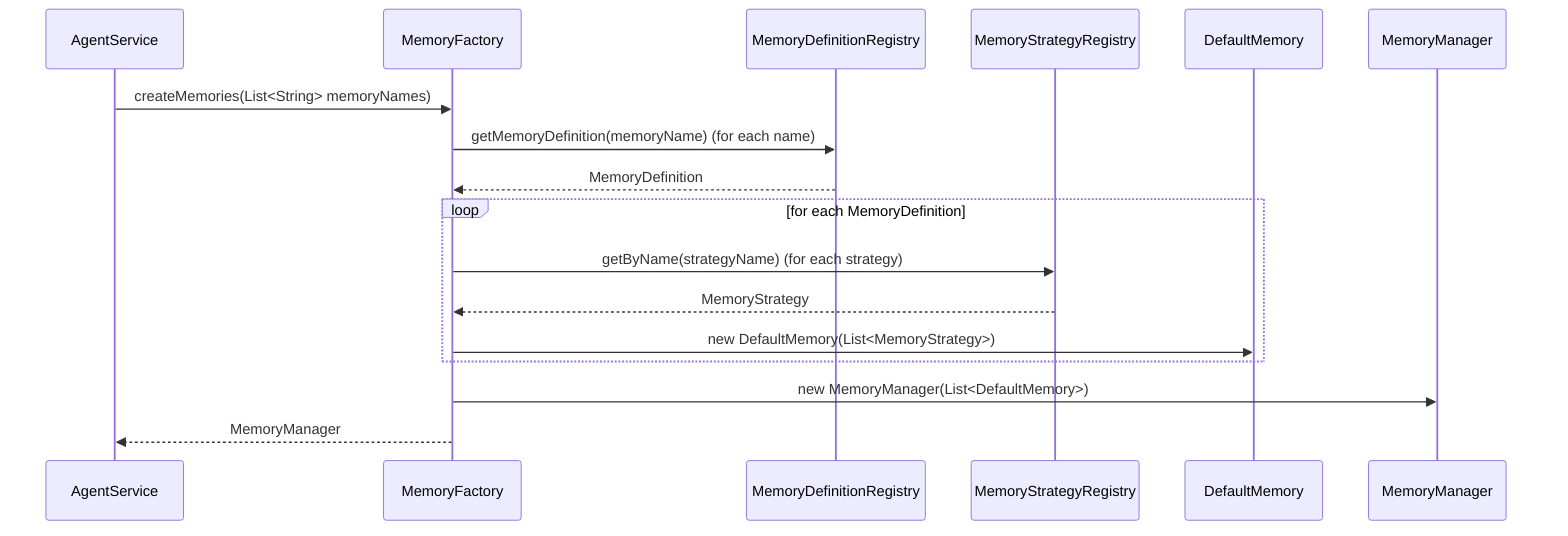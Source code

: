 sequenceDiagram
    participant AgentService
    participant MemoryFactory
    participant MemoryDefinitionRegistry
    participant MemoryStrategyRegistry
    participant DefaultMemory
    participant MemoryManager

    AgentService->>MemoryFactory: createMemories(List<String> memoryNames)
    MemoryFactory->>MemoryDefinitionRegistry: getMemoryDefinition(memoryName) (for each name)
    MemoryDefinitionRegistry-->>MemoryFactory: MemoryDefinition
    loop for each MemoryDefinition
        MemoryFactory->>MemoryStrategyRegistry: getByName(strategyName) (for each strategy)
        MemoryStrategyRegistry-->>MemoryFactory: MemoryStrategy
        MemoryFactory->>DefaultMemory: new DefaultMemory(List<MemoryStrategy>)
    end
    MemoryFactory->>MemoryManager: new MemoryManager(List<DefaultMemory>)
    MemoryFactory-->>AgentService: MemoryManager